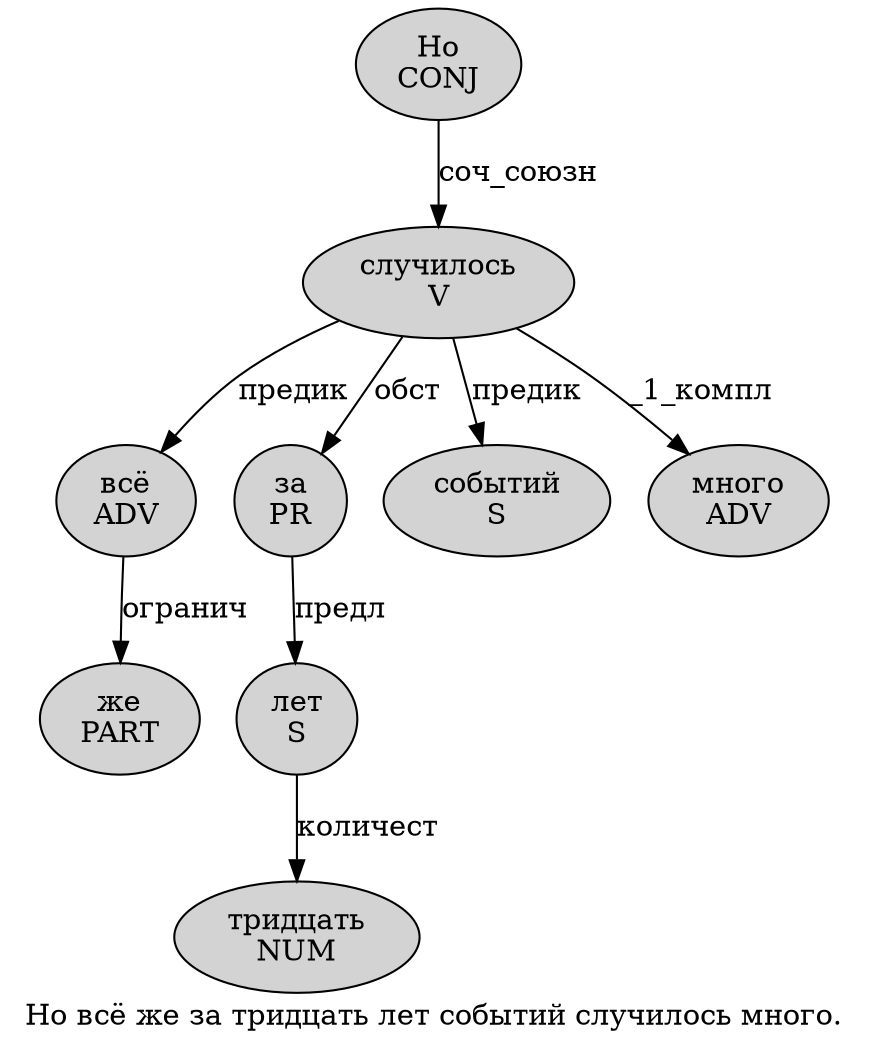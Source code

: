 digraph SENTENCE_2715 {
	graph [label="Но всё же за тридцать лет событий случилось много."]
	node [style=filled]
		0 [label="Но
CONJ" color="" fillcolor=lightgray penwidth=1 shape=ellipse]
		1 [label="всё
ADV" color="" fillcolor=lightgray penwidth=1 shape=ellipse]
		2 [label="же
PART" color="" fillcolor=lightgray penwidth=1 shape=ellipse]
		3 [label="за
PR" color="" fillcolor=lightgray penwidth=1 shape=ellipse]
		4 [label="тридцать
NUM" color="" fillcolor=lightgray penwidth=1 shape=ellipse]
		5 [label="лет
S" color="" fillcolor=lightgray penwidth=1 shape=ellipse]
		6 [label="событий
S" color="" fillcolor=lightgray penwidth=1 shape=ellipse]
		7 [label="случилось
V" color="" fillcolor=lightgray penwidth=1 shape=ellipse]
		8 [label="много
ADV" color="" fillcolor=lightgray penwidth=1 shape=ellipse]
			1 -> 2 [label="огранич"]
			0 -> 7 [label="соч_союзн"]
			5 -> 4 [label="количест"]
			3 -> 5 [label="предл"]
			7 -> 1 [label="предик"]
			7 -> 3 [label="обст"]
			7 -> 6 [label="предик"]
			7 -> 8 [label="_1_компл"]
}